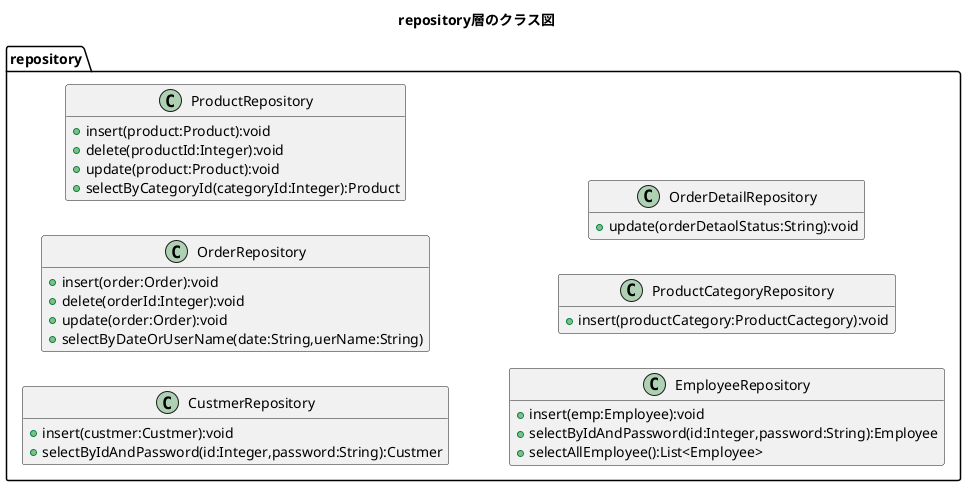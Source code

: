 @startuml
title repository層のクラス図
hide empty members
left to right direction

package repository{
    class CustmerRepository{
        +insert(custmer:Custmer):void
        +selectByIdAndPassword(id:Integer,password:String):Custmer
    }

    class OrderRepository{
        +insert(order:Order):void
        +delete(orderId:Integer):void
        +update(order:Order):void
        +selectByDateOrUserName(date:String,uerName:String)
    }

    class ProductRepository{
        +insert(product:Product):void
        +delete(productId:Integer):void
        +update(product:Product):void
        +selectByCategoryId(categoryId:Integer):Product
    }

    class EmployeeRepository{
        +insert(emp:Employee):void
        +selectByIdAndPassword(id:Integer,password:String):Employee
        +selectAllEmployee():List<Employee>
    }

    class ProductCategoryRepository{
        +insert(productCategory:ProductCactegory):void
    }

    class OrderDetailRepository{
        +update(orderDetaolStatus:String):void
    }
}
@enduml